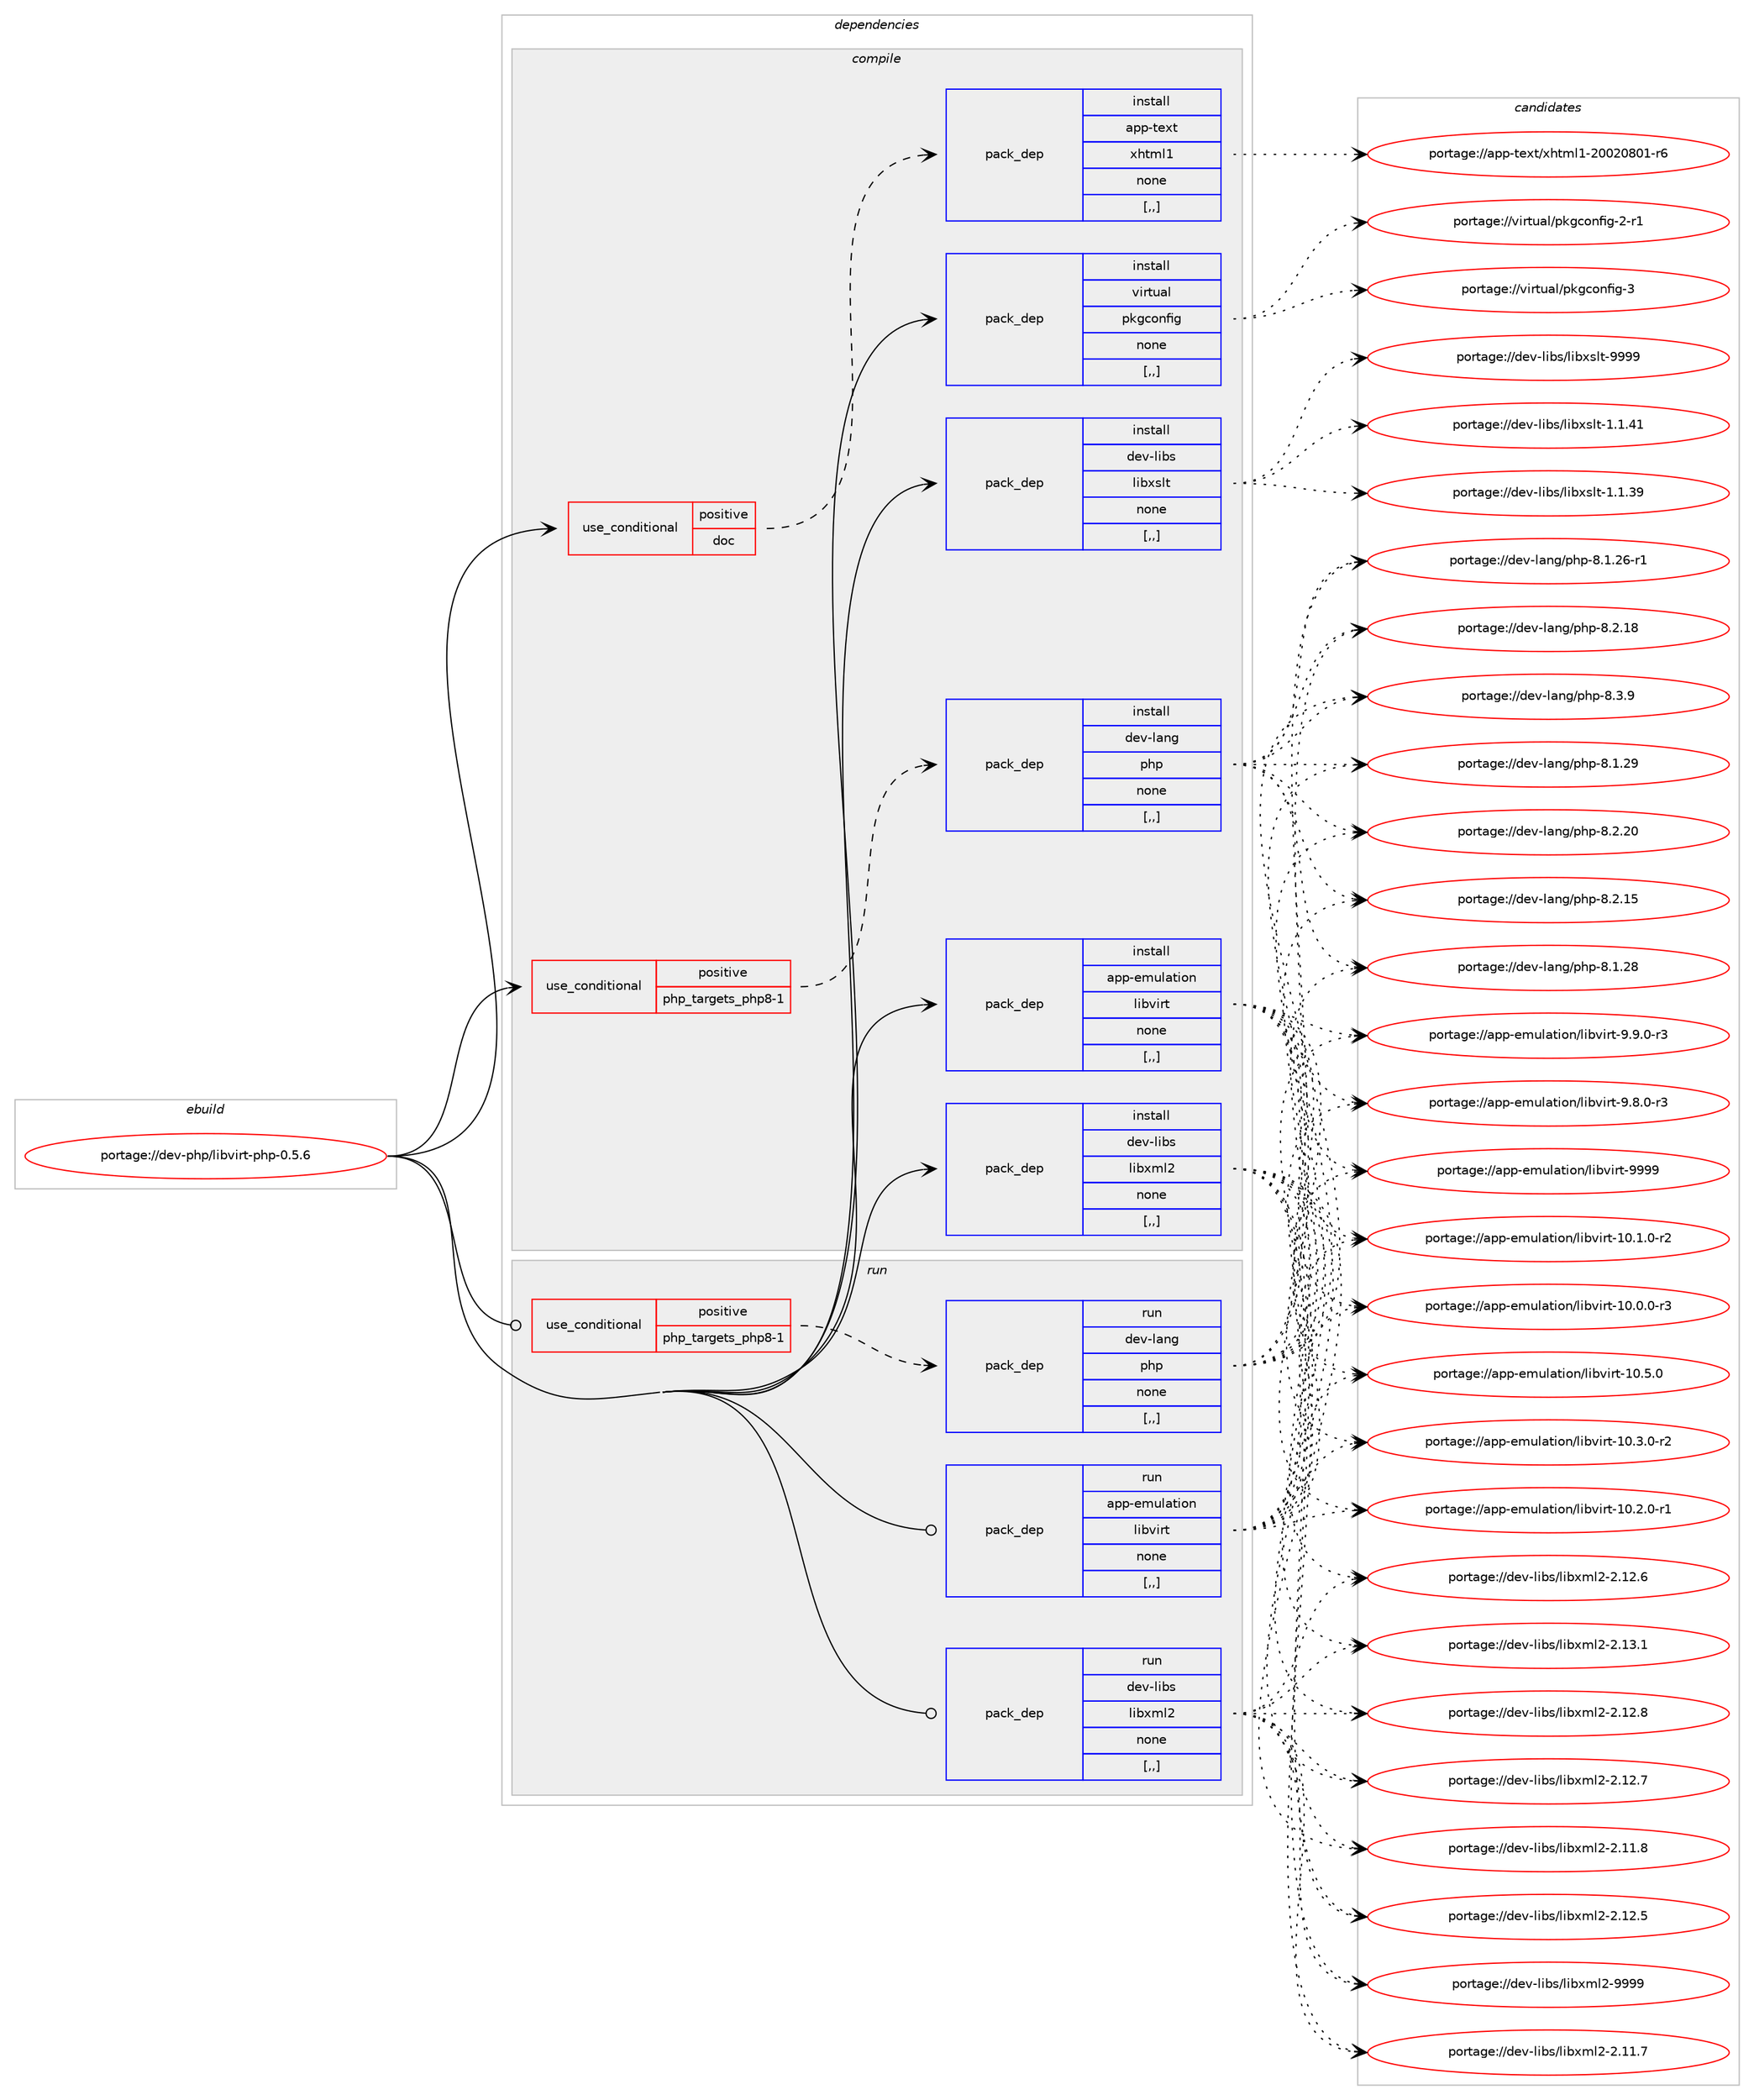 digraph prolog {

# *************
# Graph options
# *************

newrank=true;
concentrate=true;
compound=true;
graph [rankdir=LR,fontname=Helvetica,fontsize=10,ranksep=1.5];#, ranksep=2.5, nodesep=0.2];
edge  [arrowhead=vee];
node  [fontname=Helvetica,fontsize=10];

# **********
# The ebuild
# **********

subgraph cluster_leftcol {
color=gray;
label=<<i>ebuild</i>>;
id [label="portage://dev-php/libvirt-php-0.5.6", color=red, width=4, href="../dev-php/libvirt-php-0.5.6.svg"];
}

# ****************
# The dependencies
# ****************

subgraph cluster_midcol {
color=gray;
label=<<i>dependencies</i>>;
subgraph cluster_compile {
fillcolor="#eeeeee";
style=filled;
label=<<i>compile</i>>;
subgraph cond30176 {
dependency140187 [label=<<TABLE BORDER="0" CELLBORDER="1" CELLSPACING="0" CELLPADDING="4"><TR><TD ROWSPAN="3" CELLPADDING="10">use_conditional</TD></TR><TR><TD>positive</TD></TR><TR><TD>doc</TD></TR></TABLE>>, shape=none, color=red];
subgraph pack108775 {
dependency140188 [label=<<TABLE BORDER="0" CELLBORDER="1" CELLSPACING="0" CELLPADDING="4" WIDTH="220"><TR><TD ROWSPAN="6" CELLPADDING="30">pack_dep</TD></TR><TR><TD WIDTH="110">install</TD></TR><TR><TD>app-text</TD></TR><TR><TD>xhtml1</TD></TR><TR><TD>none</TD></TR><TR><TD>[,,]</TD></TR></TABLE>>, shape=none, color=blue];
}
dependency140187:e -> dependency140188:w [weight=20,style="dashed",arrowhead="vee"];
}
id:e -> dependency140187:w [weight=20,style="solid",arrowhead="vee"];
subgraph cond30177 {
dependency140189 [label=<<TABLE BORDER="0" CELLBORDER="1" CELLSPACING="0" CELLPADDING="4"><TR><TD ROWSPAN="3" CELLPADDING="10">use_conditional</TD></TR><TR><TD>positive</TD></TR><TR><TD>php_targets_php8-1</TD></TR></TABLE>>, shape=none, color=red];
subgraph pack108776 {
dependency140190 [label=<<TABLE BORDER="0" CELLBORDER="1" CELLSPACING="0" CELLPADDING="4" WIDTH="220"><TR><TD ROWSPAN="6" CELLPADDING="30">pack_dep</TD></TR><TR><TD WIDTH="110">install</TD></TR><TR><TD>dev-lang</TD></TR><TR><TD>php</TD></TR><TR><TD>none</TD></TR><TR><TD>[,,]</TD></TR></TABLE>>, shape=none, color=blue];
}
dependency140189:e -> dependency140190:w [weight=20,style="dashed",arrowhead="vee"];
}
id:e -> dependency140189:w [weight=20,style="solid",arrowhead="vee"];
subgraph pack108777 {
dependency140191 [label=<<TABLE BORDER="0" CELLBORDER="1" CELLSPACING="0" CELLPADDING="4" WIDTH="220"><TR><TD ROWSPAN="6" CELLPADDING="30">pack_dep</TD></TR><TR><TD WIDTH="110">install</TD></TR><TR><TD>app-emulation</TD></TR><TR><TD>libvirt</TD></TR><TR><TD>none</TD></TR><TR><TD>[,,]</TD></TR></TABLE>>, shape=none, color=blue];
}
id:e -> dependency140191:w [weight=20,style="solid",arrowhead="vee"];
subgraph pack108778 {
dependency140192 [label=<<TABLE BORDER="0" CELLBORDER="1" CELLSPACING="0" CELLPADDING="4" WIDTH="220"><TR><TD ROWSPAN="6" CELLPADDING="30">pack_dep</TD></TR><TR><TD WIDTH="110">install</TD></TR><TR><TD>dev-libs</TD></TR><TR><TD>libxml2</TD></TR><TR><TD>none</TD></TR><TR><TD>[,,]</TD></TR></TABLE>>, shape=none, color=blue];
}
id:e -> dependency140192:w [weight=20,style="solid",arrowhead="vee"];
subgraph pack108779 {
dependency140193 [label=<<TABLE BORDER="0" CELLBORDER="1" CELLSPACING="0" CELLPADDING="4" WIDTH="220"><TR><TD ROWSPAN="6" CELLPADDING="30">pack_dep</TD></TR><TR><TD WIDTH="110">install</TD></TR><TR><TD>dev-libs</TD></TR><TR><TD>libxslt</TD></TR><TR><TD>none</TD></TR><TR><TD>[,,]</TD></TR></TABLE>>, shape=none, color=blue];
}
id:e -> dependency140193:w [weight=20,style="solid",arrowhead="vee"];
subgraph pack108780 {
dependency140194 [label=<<TABLE BORDER="0" CELLBORDER="1" CELLSPACING="0" CELLPADDING="4" WIDTH="220"><TR><TD ROWSPAN="6" CELLPADDING="30">pack_dep</TD></TR><TR><TD WIDTH="110">install</TD></TR><TR><TD>virtual</TD></TR><TR><TD>pkgconfig</TD></TR><TR><TD>none</TD></TR><TR><TD>[,,]</TD></TR></TABLE>>, shape=none, color=blue];
}
id:e -> dependency140194:w [weight=20,style="solid",arrowhead="vee"];
}
subgraph cluster_compileandrun {
fillcolor="#eeeeee";
style=filled;
label=<<i>compile and run</i>>;
}
subgraph cluster_run {
fillcolor="#eeeeee";
style=filled;
label=<<i>run</i>>;
subgraph cond30178 {
dependency140195 [label=<<TABLE BORDER="0" CELLBORDER="1" CELLSPACING="0" CELLPADDING="4"><TR><TD ROWSPAN="3" CELLPADDING="10">use_conditional</TD></TR><TR><TD>positive</TD></TR><TR><TD>php_targets_php8-1</TD></TR></TABLE>>, shape=none, color=red];
subgraph pack108781 {
dependency140196 [label=<<TABLE BORDER="0" CELLBORDER="1" CELLSPACING="0" CELLPADDING="4" WIDTH="220"><TR><TD ROWSPAN="6" CELLPADDING="30">pack_dep</TD></TR><TR><TD WIDTH="110">run</TD></TR><TR><TD>dev-lang</TD></TR><TR><TD>php</TD></TR><TR><TD>none</TD></TR><TR><TD>[,,]</TD></TR></TABLE>>, shape=none, color=blue];
}
dependency140195:e -> dependency140196:w [weight=20,style="dashed",arrowhead="vee"];
}
id:e -> dependency140195:w [weight=20,style="solid",arrowhead="odot"];
subgraph pack108782 {
dependency140197 [label=<<TABLE BORDER="0" CELLBORDER="1" CELLSPACING="0" CELLPADDING="4" WIDTH="220"><TR><TD ROWSPAN="6" CELLPADDING="30">pack_dep</TD></TR><TR><TD WIDTH="110">run</TD></TR><TR><TD>app-emulation</TD></TR><TR><TD>libvirt</TD></TR><TR><TD>none</TD></TR><TR><TD>[,,]</TD></TR></TABLE>>, shape=none, color=blue];
}
id:e -> dependency140197:w [weight=20,style="solid",arrowhead="odot"];
subgraph pack108783 {
dependency140198 [label=<<TABLE BORDER="0" CELLBORDER="1" CELLSPACING="0" CELLPADDING="4" WIDTH="220"><TR><TD ROWSPAN="6" CELLPADDING="30">pack_dep</TD></TR><TR><TD WIDTH="110">run</TD></TR><TR><TD>dev-libs</TD></TR><TR><TD>libxml2</TD></TR><TR><TD>none</TD></TR><TR><TD>[,,]</TD></TR></TABLE>>, shape=none, color=blue];
}
id:e -> dependency140198:w [weight=20,style="solid",arrowhead="odot"];
}
}

# **************
# The candidates
# **************

subgraph cluster_choices {
rank=same;
color=gray;
label=<<i>candidates</i>>;

subgraph choice108775 {
color=black;
nodesep=1;
choice971121124511610112011647120104116109108494550484850485648494511454 [label="portage://app-text/xhtml1-20020801-r6", color=red, width=4,href="../app-text/xhtml1-20020801-r6.svg"];
dependency140188:e -> choice971121124511610112011647120104116109108494550484850485648494511454:w [style=dotted,weight="100"];
}
subgraph choice108776 {
color=black;
nodesep=1;
choice100101118451089711010347112104112455646514657 [label="portage://dev-lang/php-8.3.9", color=red, width=4,href="../dev-lang/php-8.3.9.svg"];
choice10010111845108971101034711210411245564650465048 [label="portage://dev-lang/php-8.2.20", color=red, width=4,href="../dev-lang/php-8.2.20.svg"];
choice10010111845108971101034711210411245564650464956 [label="portage://dev-lang/php-8.2.18", color=red, width=4,href="../dev-lang/php-8.2.18.svg"];
choice10010111845108971101034711210411245564650464953 [label="portage://dev-lang/php-8.2.15", color=red, width=4,href="../dev-lang/php-8.2.15.svg"];
choice10010111845108971101034711210411245564649465057 [label="portage://dev-lang/php-8.1.29", color=red, width=4,href="../dev-lang/php-8.1.29.svg"];
choice10010111845108971101034711210411245564649465056 [label="portage://dev-lang/php-8.1.28", color=red, width=4,href="../dev-lang/php-8.1.28.svg"];
choice100101118451089711010347112104112455646494650544511449 [label="portage://dev-lang/php-8.1.26-r1", color=red, width=4,href="../dev-lang/php-8.1.26-r1.svg"];
dependency140190:e -> choice100101118451089711010347112104112455646514657:w [style=dotted,weight="100"];
dependency140190:e -> choice10010111845108971101034711210411245564650465048:w [style=dotted,weight="100"];
dependency140190:e -> choice10010111845108971101034711210411245564650464956:w [style=dotted,weight="100"];
dependency140190:e -> choice10010111845108971101034711210411245564650464953:w [style=dotted,weight="100"];
dependency140190:e -> choice10010111845108971101034711210411245564649465057:w [style=dotted,weight="100"];
dependency140190:e -> choice10010111845108971101034711210411245564649465056:w [style=dotted,weight="100"];
dependency140190:e -> choice100101118451089711010347112104112455646494650544511449:w [style=dotted,weight="100"];
}
subgraph choice108777 {
color=black;
nodesep=1;
choice97112112451011091171089711610511111047108105981181051141164557575757 [label="portage://app-emulation/libvirt-9999", color=red, width=4,href="../app-emulation/libvirt-9999.svg"];
choice971121124510110911710897116105111110471081059811810511411645494846534648 [label="portage://app-emulation/libvirt-10.5.0", color=red, width=4,href="../app-emulation/libvirt-10.5.0.svg"];
choice9711211245101109117108971161051111104710810598118105114116454948465146484511450 [label="portage://app-emulation/libvirt-10.3.0-r2", color=red, width=4,href="../app-emulation/libvirt-10.3.0-r2.svg"];
choice9711211245101109117108971161051111104710810598118105114116454948465046484511449 [label="portage://app-emulation/libvirt-10.2.0-r1", color=red, width=4,href="../app-emulation/libvirt-10.2.0-r1.svg"];
choice9711211245101109117108971161051111104710810598118105114116454948464946484511450 [label="portage://app-emulation/libvirt-10.1.0-r2", color=red, width=4,href="../app-emulation/libvirt-10.1.0-r2.svg"];
choice9711211245101109117108971161051111104710810598118105114116454948464846484511451 [label="portage://app-emulation/libvirt-10.0.0-r3", color=red, width=4,href="../app-emulation/libvirt-10.0.0-r3.svg"];
choice97112112451011091171089711610511111047108105981181051141164557465746484511451 [label="portage://app-emulation/libvirt-9.9.0-r3", color=red, width=4,href="../app-emulation/libvirt-9.9.0-r3.svg"];
choice97112112451011091171089711610511111047108105981181051141164557465646484511451 [label="portage://app-emulation/libvirt-9.8.0-r3", color=red, width=4,href="../app-emulation/libvirt-9.8.0-r3.svg"];
dependency140191:e -> choice97112112451011091171089711610511111047108105981181051141164557575757:w [style=dotted,weight="100"];
dependency140191:e -> choice971121124510110911710897116105111110471081059811810511411645494846534648:w [style=dotted,weight="100"];
dependency140191:e -> choice9711211245101109117108971161051111104710810598118105114116454948465146484511450:w [style=dotted,weight="100"];
dependency140191:e -> choice9711211245101109117108971161051111104710810598118105114116454948465046484511449:w [style=dotted,weight="100"];
dependency140191:e -> choice9711211245101109117108971161051111104710810598118105114116454948464946484511450:w [style=dotted,weight="100"];
dependency140191:e -> choice9711211245101109117108971161051111104710810598118105114116454948464846484511451:w [style=dotted,weight="100"];
dependency140191:e -> choice97112112451011091171089711610511111047108105981181051141164557465746484511451:w [style=dotted,weight="100"];
dependency140191:e -> choice97112112451011091171089711610511111047108105981181051141164557465646484511451:w [style=dotted,weight="100"];
}
subgraph choice108778 {
color=black;
nodesep=1;
choice10010111845108105981154710810598120109108504557575757 [label="portage://dev-libs/libxml2-9999", color=red, width=4,href="../dev-libs/libxml2-9999.svg"];
choice100101118451081059811547108105981201091085045504649514649 [label="portage://dev-libs/libxml2-2.13.1", color=red, width=4,href="../dev-libs/libxml2-2.13.1.svg"];
choice100101118451081059811547108105981201091085045504649504656 [label="portage://dev-libs/libxml2-2.12.8", color=red, width=4,href="../dev-libs/libxml2-2.12.8.svg"];
choice100101118451081059811547108105981201091085045504649504655 [label="portage://dev-libs/libxml2-2.12.7", color=red, width=4,href="../dev-libs/libxml2-2.12.7.svg"];
choice100101118451081059811547108105981201091085045504649504654 [label="portage://dev-libs/libxml2-2.12.6", color=red, width=4,href="../dev-libs/libxml2-2.12.6.svg"];
choice100101118451081059811547108105981201091085045504649504653 [label="portage://dev-libs/libxml2-2.12.5", color=red, width=4,href="../dev-libs/libxml2-2.12.5.svg"];
choice100101118451081059811547108105981201091085045504649494656 [label="portage://dev-libs/libxml2-2.11.8", color=red, width=4,href="../dev-libs/libxml2-2.11.8.svg"];
choice100101118451081059811547108105981201091085045504649494655 [label="portage://dev-libs/libxml2-2.11.7", color=red, width=4,href="../dev-libs/libxml2-2.11.7.svg"];
dependency140192:e -> choice10010111845108105981154710810598120109108504557575757:w [style=dotted,weight="100"];
dependency140192:e -> choice100101118451081059811547108105981201091085045504649514649:w [style=dotted,weight="100"];
dependency140192:e -> choice100101118451081059811547108105981201091085045504649504656:w [style=dotted,weight="100"];
dependency140192:e -> choice100101118451081059811547108105981201091085045504649504655:w [style=dotted,weight="100"];
dependency140192:e -> choice100101118451081059811547108105981201091085045504649504654:w [style=dotted,weight="100"];
dependency140192:e -> choice100101118451081059811547108105981201091085045504649504653:w [style=dotted,weight="100"];
dependency140192:e -> choice100101118451081059811547108105981201091085045504649494656:w [style=dotted,weight="100"];
dependency140192:e -> choice100101118451081059811547108105981201091085045504649494655:w [style=dotted,weight="100"];
}
subgraph choice108779 {
color=black;
nodesep=1;
choice100101118451081059811547108105981201151081164557575757 [label="portage://dev-libs/libxslt-9999", color=red, width=4,href="../dev-libs/libxslt-9999.svg"];
choice1001011184510810598115471081059812011510811645494649465249 [label="portage://dev-libs/libxslt-1.1.41", color=red, width=4,href="../dev-libs/libxslt-1.1.41.svg"];
choice1001011184510810598115471081059812011510811645494649465157 [label="portage://dev-libs/libxslt-1.1.39", color=red, width=4,href="../dev-libs/libxslt-1.1.39.svg"];
dependency140193:e -> choice100101118451081059811547108105981201151081164557575757:w [style=dotted,weight="100"];
dependency140193:e -> choice1001011184510810598115471081059812011510811645494649465249:w [style=dotted,weight="100"];
dependency140193:e -> choice1001011184510810598115471081059812011510811645494649465157:w [style=dotted,weight="100"];
}
subgraph choice108780 {
color=black;
nodesep=1;
choice1181051141161179710847112107103991111101021051034551 [label="portage://virtual/pkgconfig-3", color=red, width=4,href="../virtual/pkgconfig-3.svg"];
choice11810511411611797108471121071039911111010210510345504511449 [label="portage://virtual/pkgconfig-2-r1", color=red, width=4,href="../virtual/pkgconfig-2-r1.svg"];
dependency140194:e -> choice1181051141161179710847112107103991111101021051034551:w [style=dotted,weight="100"];
dependency140194:e -> choice11810511411611797108471121071039911111010210510345504511449:w [style=dotted,weight="100"];
}
subgraph choice108781 {
color=black;
nodesep=1;
choice100101118451089711010347112104112455646514657 [label="portage://dev-lang/php-8.3.9", color=red, width=4,href="../dev-lang/php-8.3.9.svg"];
choice10010111845108971101034711210411245564650465048 [label="portage://dev-lang/php-8.2.20", color=red, width=4,href="../dev-lang/php-8.2.20.svg"];
choice10010111845108971101034711210411245564650464956 [label="portage://dev-lang/php-8.2.18", color=red, width=4,href="../dev-lang/php-8.2.18.svg"];
choice10010111845108971101034711210411245564650464953 [label="portage://dev-lang/php-8.2.15", color=red, width=4,href="../dev-lang/php-8.2.15.svg"];
choice10010111845108971101034711210411245564649465057 [label="portage://dev-lang/php-8.1.29", color=red, width=4,href="../dev-lang/php-8.1.29.svg"];
choice10010111845108971101034711210411245564649465056 [label="portage://dev-lang/php-8.1.28", color=red, width=4,href="../dev-lang/php-8.1.28.svg"];
choice100101118451089711010347112104112455646494650544511449 [label="portage://dev-lang/php-8.1.26-r1", color=red, width=4,href="../dev-lang/php-8.1.26-r1.svg"];
dependency140196:e -> choice100101118451089711010347112104112455646514657:w [style=dotted,weight="100"];
dependency140196:e -> choice10010111845108971101034711210411245564650465048:w [style=dotted,weight="100"];
dependency140196:e -> choice10010111845108971101034711210411245564650464956:w [style=dotted,weight="100"];
dependency140196:e -> choice10010111845108971101034711210411245564650464953:w [style=dotted,weight="100"];
dependency140196:e -> choice10010111845108971101034711210411245564649465057:w [style=dotted,weight="100"];
dependency140196:e -> choice10010111845108971101034711210411245564649465056:w [style=dotted,weight="100"];
dependency140196:e -> choice100101118451089711010347112104112455646494650544511449:w [style=dotted,weight="100"];
}
subgraph choice108782 {
color=black;
nodesep=1;
choice97112112451011091171089711610511111047108105981181051141164557575757 [label="portage://app-emulation/libvirt-9999", color=red, width=4,href="../app-emulation/libvirt-9999.svg"];
choice971121124510110911710897116105111110471081059811810511411645494846534648 [label="portage://app-emulation/libvirt-10.5.0", color=red, width=4,href="../app-emulation/libvirt-10.5.0.svg"];
choice9711211245101109117108971161051111104710810598118105114116454948465146484511450 [label="portage://app-emulation/libvirt-10.3.0-r2", color=red, width=4,href="../app-emulation/libvirt-10.3.0-r2.svg"];
choice9711211245101109117108971161051111104710810598118105114116454948465046484511449 [label="portage://app-emulation/libvirt-10.2.0-r1", color=red, width=4,href="../app-emulation/libvirt-10.2.0-r1.svg"];
choice9711211245101109117108971161051111104710810598118105114116454948464946484511450 [label="portage://app-emulation/libvirt-10.1.0-r2", color=red, width=4,href="../app-emulation/libvirt-10.1.0-r2.svg"];
choice9711211245101109117108971161051111104710810598118105114116454948464846484511451 [label="portage://app-emulation/libvirt-10.0.0-r3", color=red, width=4,href="../app-emulation/libvirt-10.0.0-r3.svg"];
choice97112112451011091171089711610511111047108105981181051141164557465746484511451 [label="portage://app-emulation/libvirt-9.9.0-r3", color=red, width=4,href="../app-emulation/libvirt-9.9.0-r3.svg"];
choice97112112451011091171089711610511111047108105981181051141164557465646484511451 [label="portage://app-emulation/libvirt-9.8.0-r3", color=red, width=4,href="../app-emulation/libvirt-9.8.0-r3.svg"];
dependency140197:e -> choice97112112451011091171089711610511111047108105981181051141164557575757:w [style=dotted,weight="100"];
dependency140197:e -> choice971121124510110911710897116105111110471081059811810511411645494846534648:w [style=dotted,weight="100"];
dependency140197:e -> choice9711211245101109117108971161051111104710810598118105114116454948465146484511450:w [style=dotted,weight="100"];
dependency140197:e -> choice9711211245101109117108971161051111104710810598118105114116454948465046484511449:w [style=dotted,weight="100"];
dependency140197:e -> choice9711211245101109117108971161051111104710810598118105114116454948464946484511450:w [style=dotted,weight="100"];
dependency140197:e -> choice9711211245101109117108971161051111104710810598118105114116454948464846484511451:w [style=dotted,weight="100"];
dependency140197:e -> choice97112112451011091171089711610511111047108105981181051141164557465746484511451:w [style=dotted,weight="100"];
dependency140197:e -> choice97112112451011091171089711610511111047108105981181051141164557465646484511451:w [style=dotted,weight="100"];
}
subgraph choice108783 {
color=black;
nodesep=1;
choice10010111845108105981154710810598120109108504557575757 [label="portage://dev-libs/libxml2-9999", color=red, width=4,href="../dev-libs/libxml2-9999.svg"];
choice100101118451081059811547108105981201091085045504649514649 [label="portage://dev-libs/libxml2-2.13.1", color=red, width=4,href="../dev-libs/libxml2-2.13.1.svg"];
choice100101118451081059811547108105981201091085045504649504656 [label="portage://dev-libs/libxml2-2.12.8", color=red, width=4,href="../dev-libs/libxml2-2.12.8.svg"];
choice100101118451081059811547108105981201091085045504649504655 [label="portage://dev-libs/libxml2-2.12.7", color=red, width=4,href="../dev-libs/libxml2-2.12.7.svg"];
choice100101118451081059811547108105981201091085045504649504654 [label="portage://dev-libs/libxml2-2.12.6", color=red, width=4,href="../dev-libs/libxml2-2.12.6.svg"];
choice100101118451081059811547108105981201091085045504649504653 [label="portage://dev-libs/libxml2-2.12.5", color=red, width=4,href="../dev-libs/libxml2-2.12.5.svg"];
choice100101118451081059811547108105981201091085045504649494656 [label="portage://dev-libs/libxml2-2.11.8", color=red, width=4,href="../dev-libs/libxml2-2.11.8.svg"];
choice100101118451081059811547108105981201091085045504649494655 [label="portage://dev-libs/libxml2-2.11.7", color=red, width=4,href="../dev-libs/libxml2-2.11.7.svg"];
dependency140198:e -> choice10010111845108105981154710810598120109108504557575757:w [style=dotted,weight="100"];
dependency140198:e -> choice100101118451081059811547108105981201091085045504649514649:w [style=dotted,weight="100"];
dependency140198:e -> choice100101118451081059811547108105981201091085045504649504656:w [style=dotted,weight="100"];
dependency140198:e -> choice100101118451081059811547108105981201091085045504649504655:w [style=dotted,weight="100"];
dependency140198:e -> choice100101118451081059811547108105981201091085045504649504654:w [style=dotted,weight="100"];
dependency140198:e -> choice100101118451081059811547108105981201091085045504649504653:w [style=dotted,weight="100"];
dependency140198:e -> choice100101118451081059811547108105981201091085045504649494656:w [style=dotted,weight="100"];
dependency140198:e -> choice100101118451081059811547108105981201091085045504649494655:w [style=dotted,weight="100"];
}
}

}

